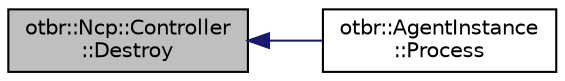 digraph "otbr::Ncp::Controller::Destroy"
{
  edge [fontname="Helvetica",fontsize="10",labelfontname="Helvetica",labelfontsize="10"];
  node [fontname="Helvetica",fontsize="10",shape=record];
  rankdir="LR";
  Node4 [label="otbr::Ncp::Controller\l::Destroy",height=0.2,width=0.4,color="black", fillcolor="grey75", style="filled", fontcolor="black"];
  Node4 -> Node5 [dir="back",color="midnightblue",fontsize="10",style="solid",fontname="Helvetica"];
  Node5 [label="otbr::AgentInstance\l::Process",height=0.2,width=0.4,color="black", fillcolor="white", style="filled",URL="$d3/d79/classotbr_1_1AgentInstance.html#a9df4fd15d17c31e79629a633a6dd045d",tooltip="This method performs processing. "];
}
